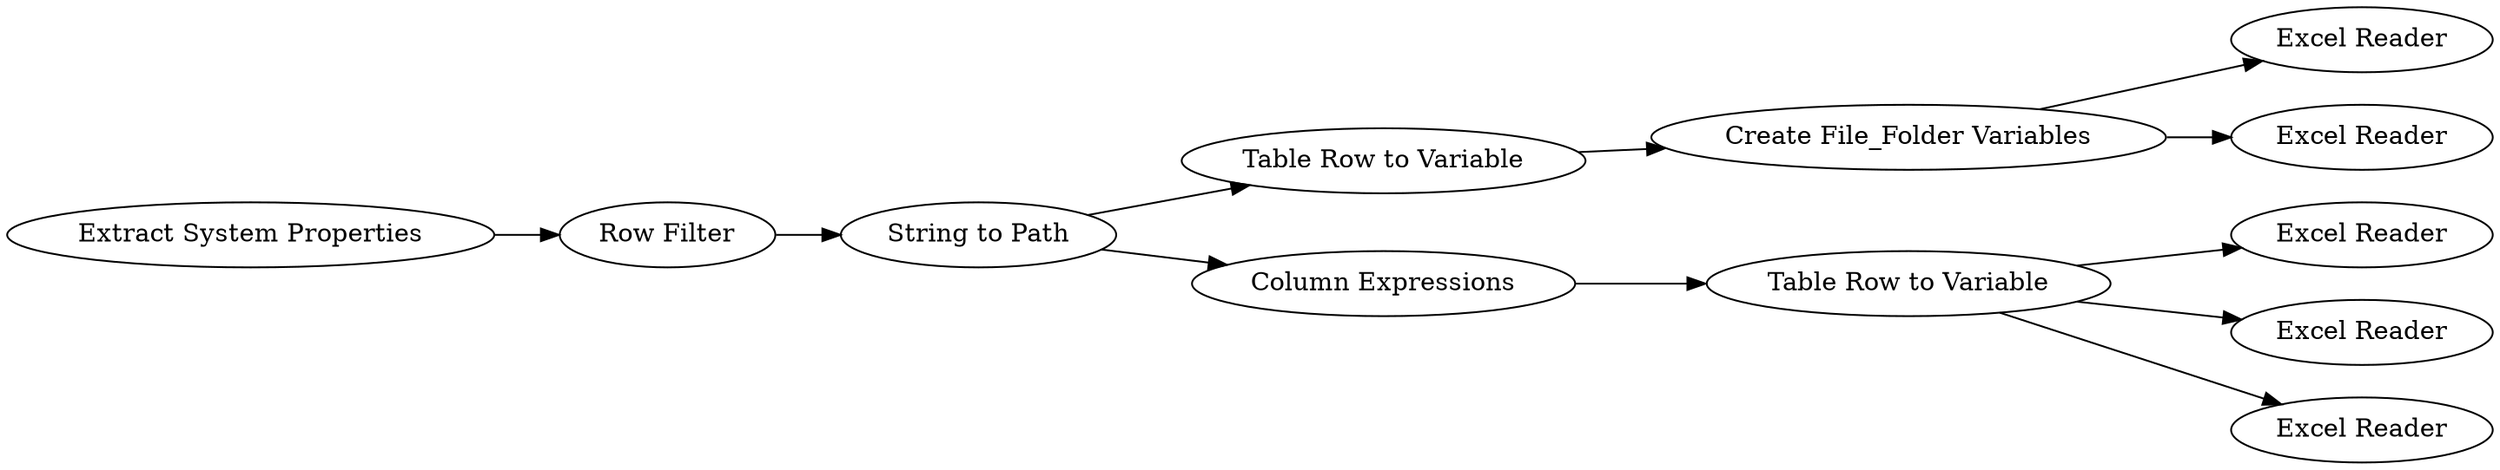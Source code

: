 digraph {
	9 -> 7
	10 -> 13
	11 -> 10
	9 -> 8
	5 -> 4
	5 -> 11
	1 -> 2
	2 -> 5
	10 -> 12
	9 -> 6
	4 -> 9
	5 [label="String to Path"]
	13 [label="Excel Reader"]
	1 [label="Extract System Properties"]
	7 [label="Excel Reader"]
	9 [label="Table Row to Variable"]
	11 [label="Table Row to Variable"]
	4 [label="Column Expressions"]
	6 [label="Excel Reader"]
	8 [label="Excel Reader"]
	12 [label="Excel Reader"]
	2 [label="Row Filter"]
	10 [label="Create File_Folder Variables"]
	rankdir=LR
}
